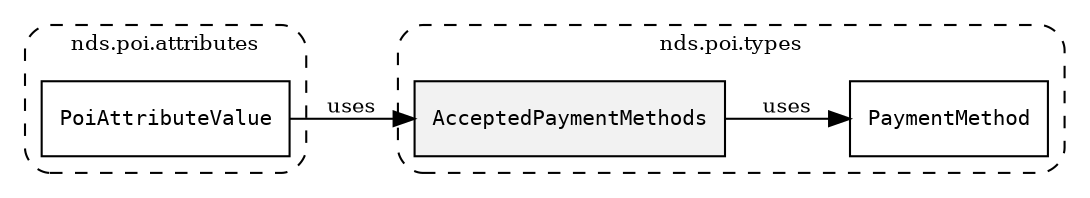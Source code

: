 /**
 * This dot file creates symbol collaboration diagram for AcceptedPaymentMethods.
 */
digraph ZSERIO
{
    node [shape=box, fontsize=10];
    rankdir="LR";
    fontsize=10;
    tooltip="AcceptedPaymentMethods collaboration diagram";

    subgraph "cluster_nds.poi.types"
    {
        style="dashed, rounded";
        label="nds.poi.types";
        tooltip="Package nds.poi.types";
        href="../../../content/packages/nds.poi.types.html#Package-nds-poi-types";
        target="_parent";

        "AcceptedPaymentMethods" [style="filled", fillcolor="#0000000D", target="_parent", label=<<font face="monospace"><table align="center" border="0" cellspacing="0" cellpadding="0"><tr><td href="../../../content/packages/nds.poi.types.html#Structure-AcceptedPaymentMethods" title="Structure defined in nds.poi.types">AcceptedPaymentMethods</td></tr></table></font>>];
        "PaymentMethod" [target="_parent", label=<<font face="monospace"><table align="center" border="0" cellspacing="0" cellpadding="0"><tr><td href="../../../content/packages/nds.poi.types.html#Structure-PaymentMethod" title="Structure defined in nds.poi.types">PaymentMethod</td></tr></table></font>>];
    }

    subgraph "cluster_nds.poi.attributes"
    {
        style="dashed, rounded";
        label="nds.poi.attributes";
        tooltip="Package nds.poi.attributes";
        href="../../../content/packages/nds.poi.attributes.html#Package-nds-poi-attributes";
        target="_parent";

        "PoiAttributeValue" [target="_parent", label=<<font face="monospace"><table align="center" border="0" cellspacing="0" cellpadding="0"><tr><td href="../../../content/packages/nds.poi.attributes.html#Choice-PoiAttributeValue" title="Choice defined in nds.poi.attributes">PoiAttributeValue</td></tr></table></font>>];
    }

    "AcceptedPaymentMethods" -> "PaymentMethod" [label="uses", fontsize=10];
    "PoiAttributeValue" -> "AcceptedPaymentMethods" [label="uses", fontsize=10];
}
